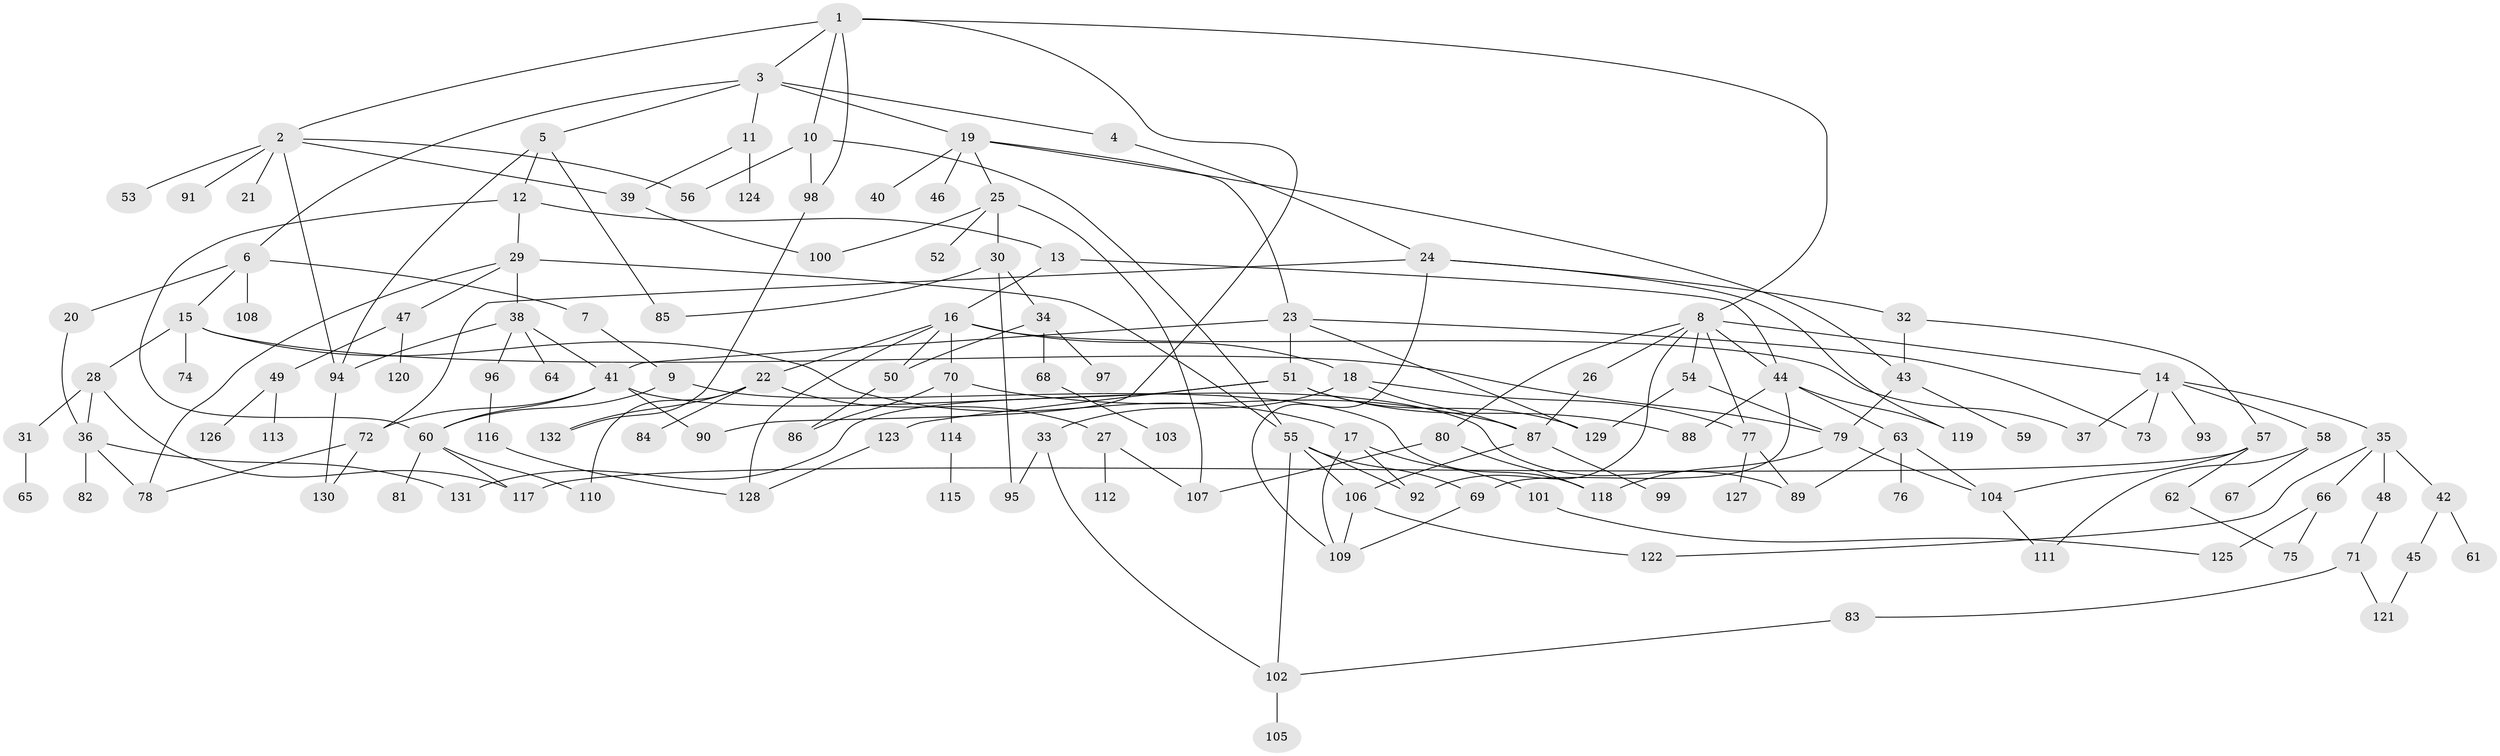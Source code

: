 // Generated by graph-tools (version 1.1) at 2025/49/03/09/25 03:49:20]
// undirected, 132 vertices, 193 edges
graph export_dot {
graph [start="1"]
  node [color=gray90,style=filled];
  1;
  2;
  3;
  4;
  5;
  6;
  7;
  8;
  9;
  10;
  11;
  12;
  13;
  14;
  15;
  16;
  17;
  18;
  19;
  20;
  21;
  22;
  23;
  24;
  25;
  26;
  27;
  28;
  29;
  30;
  31;
  32;
  33;
  34;
  35;
  36;
  37;
  38;
  39;
  40;
  41;
  42;
  43;
  44;
  45;
  46;
  47;
  48;
  49;
  50;
  51;
  52;
  53;
  54;
  55;
  56;
  57;
  58;
  59;
  60;
  61;
  62;
  63;
  64;
  65;
  66;
  67;
  68;
  69;
  70;
  71;
  72;
  73;
  74;
  75;
  76;
  77;
  78;
  79;
  80;
  81;
  82;
  83;
  84;
  85;
  86;
  87;
  88;
  89;
  90;
  91;
  92;
  93;
  94;
  95;
  96;
  97;
  98;
  99;
  100;
  101;
  102;
  103;
  104;
  105;
  106;
  107;
  108;
  109;
  110;
  111;
  112;
  113;
  114;
  115;
  116;
  117;
  118;
  119;
  120;
  121;
  122;
  123;
  124;
  125;
  126;
  127;
  128;
  129;
  130;
  131;
  132;
  1 -- 2;
  1 -- 3;
  1 -- 8;
  1 -- 10;
  1 -- 90;
  1 -- 98;
  2 -- 21;
  2 -- 39;
  2 -- 53;
  2 -- 56;
  2 -- 91;
  2 -- 94;
  3 -- 4;
  3 -- 5;
  3 -- 6;
  3 -- 11;
  3 -- 19;
  4 -- 24;
  5 -- 12;
  5 -- 85;
  5 -- 94;
  6 -- 7;
  6 -- 15;
  6 -- 20;
  6 -- 108;
  7 -- 9;
  8 -- 14;
  8 -- 26;
  8 -- 44;
  8 -- 54;
  8 -- 77;
  8 -- 80;
  8 -- 92;
  9 -- 60;
  9 -- 118;
  10 -- 55;
  10 -- 98;
  10 -- 56;
  11 -- 124;
  11 -- 39;
  12 -- 13;
  12 -- 29;
  12 -- 60;
  13 -- 16;
  13 -- 44;
  14 -- 35;
  14 -- 37;
  14 -- 58;
  14 -- 73;
  14 -- 93;
  15 -- 17;
  15 -- 28;
  15 -- 74;
  15 -- 79;
  16 -- 18;
  16 -- 22;
  16 -- 50;
  16 -- 70;
  16 -- 128;
  16 -- 37;
  17 -- 101;
  17 -- 109;
  17 -- 92;
  18 -- 33;
  18 -- 77;
  18 -- 87;
  19 -- 23;
  19 -- 25;
  19 -- 40;
  19 -- 46;
  19 -- 43;
  20 -- 36;
  22 -- 27;
  22 -- 84;
  22 -- 110;
  22 -- 132;
  23 -- 41;
  23 -- 51;
  23 -- 129;
  23 -- 73;
  24 -- 32;
  24 -- 109;
  24 -- 119;
  24 -- 72;
  25 -- 30;
  25 -- 52;
  25 -- 100;
  25 -- 107;
  26 -- 87;
  27 -- 107;
  27 -- 112;
  28 -- 31;
  28 -- 36;
  28 -- 117;
  29 -- 38;
  29 -- 47;
  29 -- 78;
  29 -- 55;
  30 -- 34;
  30 -- 95;
  30 -- 85;
  31 -- 65;
  32 -- 43;
  32 -- 57;
  33 -- 95;
  33 -- 102;
  34 -- 68;
  34 -- 97;
  34 -- 50;
  35 -- 42;
  35 -- 48;
  35 -- 66;
  35 -- 122;
  36 -- 82;
  36 -- 131;
  36 -- 78;
  38 -- 64;
  38 -- 94;
  38 -- 96;
  38 -- 41;
  39 -- 100;
  41 -- 72;
  41 -- 89;
  41 -- 90;
  41 -- 60;
  42 -- 45;
  42 -- 61;
  43 -- 59;
  43 -- 79;
  44 -- 63;
  44 -- 88;
  44 -- 119;
  44 -- 69;
  45 -- 121;
  47 -- 49;
  47 -- 120;
  48 -- 71;
  49 -- 113;
  49 -- 126;
  50 -- 86;
  51 -- 123;
  51 -- 131;
  51 -- 88;
  51 -- 129;
  54 -- 129;
  54 -- 79;
  55 -- 69;
  55 -- 102;
  55 -- 106;
  55 -- 92;
  57 -- 62;
  57 -- 104;
  57 -- 117;
  58 -- 67;
  58 -- 111;
  60 -- 81;
  60 -- 117;
  60 -- 110;
  62 -- 75;
  63 -- 76;
  63 -- 89;
  63 -- 104;
  66 -- 75;
  66 -- 125;
  68 -- 103;
  69 -- 109;
  70 -- 86;
  70 -- 114;
  70 -- 87;
  71 -- 83;
  71 -- 121;
  72 -- 78;
  72 -- 130;
  77 -- 127;
  77 -- 89;
  79 -- 104;
  79 -- 118;
  80 -- 118;
  80 -- 107;
  83 -- 102;
  87 -- 99;
  87 -- 106;
  94 -- 130;
  96 -- 116;
  98 -- 132;
  101 -- 125;
  102 -- 105;
  104 -- 111;
  106 -- 122;
  106 -- 109;
  114 -- 115;
  116 -- 128;
  123 -- 128;
}
